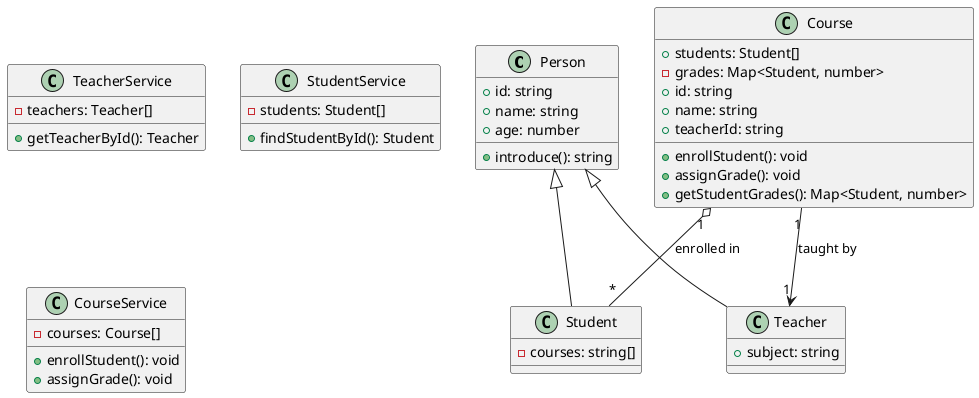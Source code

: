 @startuml Student-System-Clean

class Person {
    + id: string
    + name: string
    + age: number
    + introduce(): string
}

class Student {
    - courses: string[]
}

class Teacher {
    + subject: string
}

class Course {
    + students: Student[]
    - grades: Map<Student, number>
    + id: string
    + name: string
    + teacherId: string
    + enrollStudent(): void
    + assignGrade(): void
    + getStudentGrades(): Map<Student, number>
}

class TeacherService {
    - teachers: Teacher[]
    + getTeacherById(): Teacher
}

class StudentService {
    - students: Student[]
    + findStudentById(): Student
}

class CourseService {
    - courses: Course[]
    + enrollStudent(): void
    + assignGrade(): void
}

Person <|-- Student
Person <|-- Teacher
Course "1" o-- "*" Student: enrolled in
Course "1" --> "1" Teacher : taught by

@enduml
